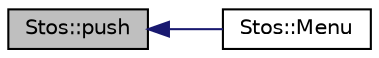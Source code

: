 digraph G
{
  edge [fontname="Helvetica",fontsize="10",labelfontname="Helvetica",labelfontsize="10"];
  node [fontname="Helvetica",fontsize="10",shape=record];
  rankdir="LR";
  Node1 [label="Stos::push",height=0.2,width=0.4,color="black", fillcolor="grey75", style="filled" fontcolor="black"];
  Node1 -> Node2 [dir="back",color="midnightblue",fontsize="10",style="solid",fontname="Helvetica"];
  Node2 [label="Stos::Menu",height=0.2,width=0.4,color="black", fillcolor="white", style="filled",URL="$class_stos.html#a9d3f8602bd8a9463cb59f7385b438b69",tooltip="Funkcja wyswietlajaca Menu klasy Stos. Deklaracja funkcji, ktora wyswietla Menu. Uzytkownik moze wybr..."];
}
